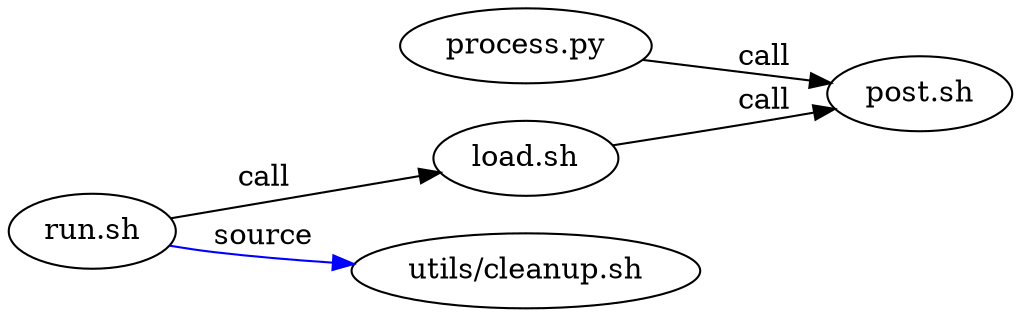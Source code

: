 digraph ScriptGraph {
  rankdir=LR;
  "load.sh";
  "post.sh";
  "process.py";
  "run.sh";
  "utils/cleanup.sh";
  "load.sh" -> "post.sh" [label="call", color="black"];
  "process.py" -> "post.sh" [label="call", color="black"];
  "run.sh" -> "load.sh" [label="call", color="black"];
  "run.sh" -> "utils/cleanup.sh" [label="source", color="blue"];
}
